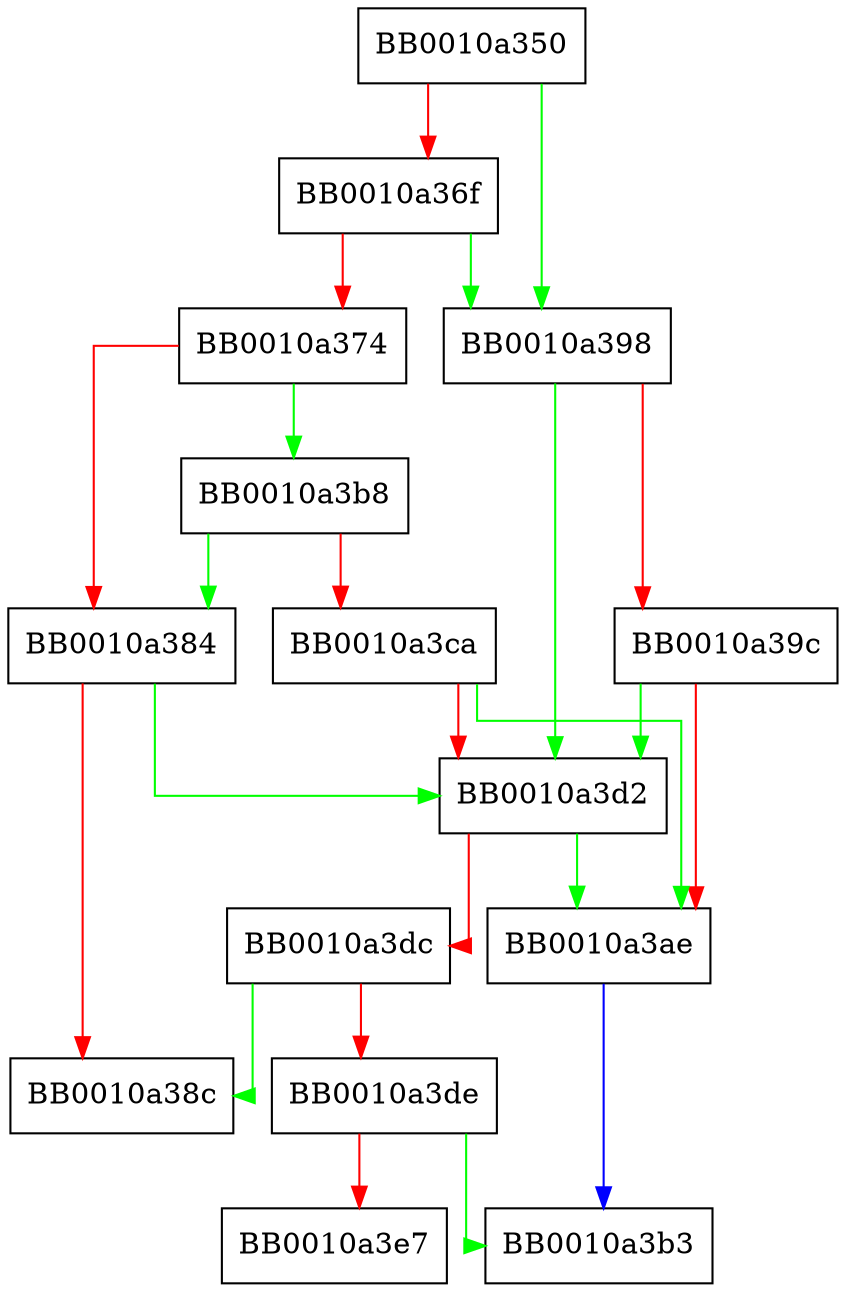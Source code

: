 digraph FUN_0010a350 {
  node [shape="box"];
  graph [splines=ortho];
  BB0010a350 -> BB0010a398 [color="green"];
  BB0010a350 -> BB0010a36f [color="red"];
  BB0010a36f -> BB0010a398 [color="green"];
  BB0010a36f -> BB0010a374 [color="red"];
  BB0010a374 -> BB0010a3b8 [color="green"];
  BB0010a374 -> BB0010a384 [color="red"];
  BB0010a384 -> BB0010a3d2 [color="green"];
  BB0010a384 -> BB0010a38c [color="red"];
  BB0010a398 -> BB0010a3d2 [color="green"];
  BB0010a398 -> BB0010a39c [color="red"];
  BB0010a39c -> BB0010a3d2 [color="green"];
  BB0010a39c -> BB0010a3ae [color="red"];
  BB0010a3ae -> BB0010a3b3 [color="blue"];
  BB0010a3b8 -> BB0010a384 [color="green"];
  BB0010a3b8 -> BB0010a3ca [color="red"];
  BB0010a3ca -> BB0010a3ae [color="green"];
  BB0010a3ca -> BB0010a3d2 [color="red"];
  BB0010a3d2 -> BB0010a3ae [color="green"];
  BB0010a3d2 -> BB0010a3dc [color="red"];
  BB0010a3dc -> BB0010a38c [color="green"];
  BB0010a3dc -> BB0010a3de [color="red"];
  BB0010a3de -> BB0010a3b3 [color="green"];
  BB0010a3de -> BB0010a3e7 [color="red"];
}